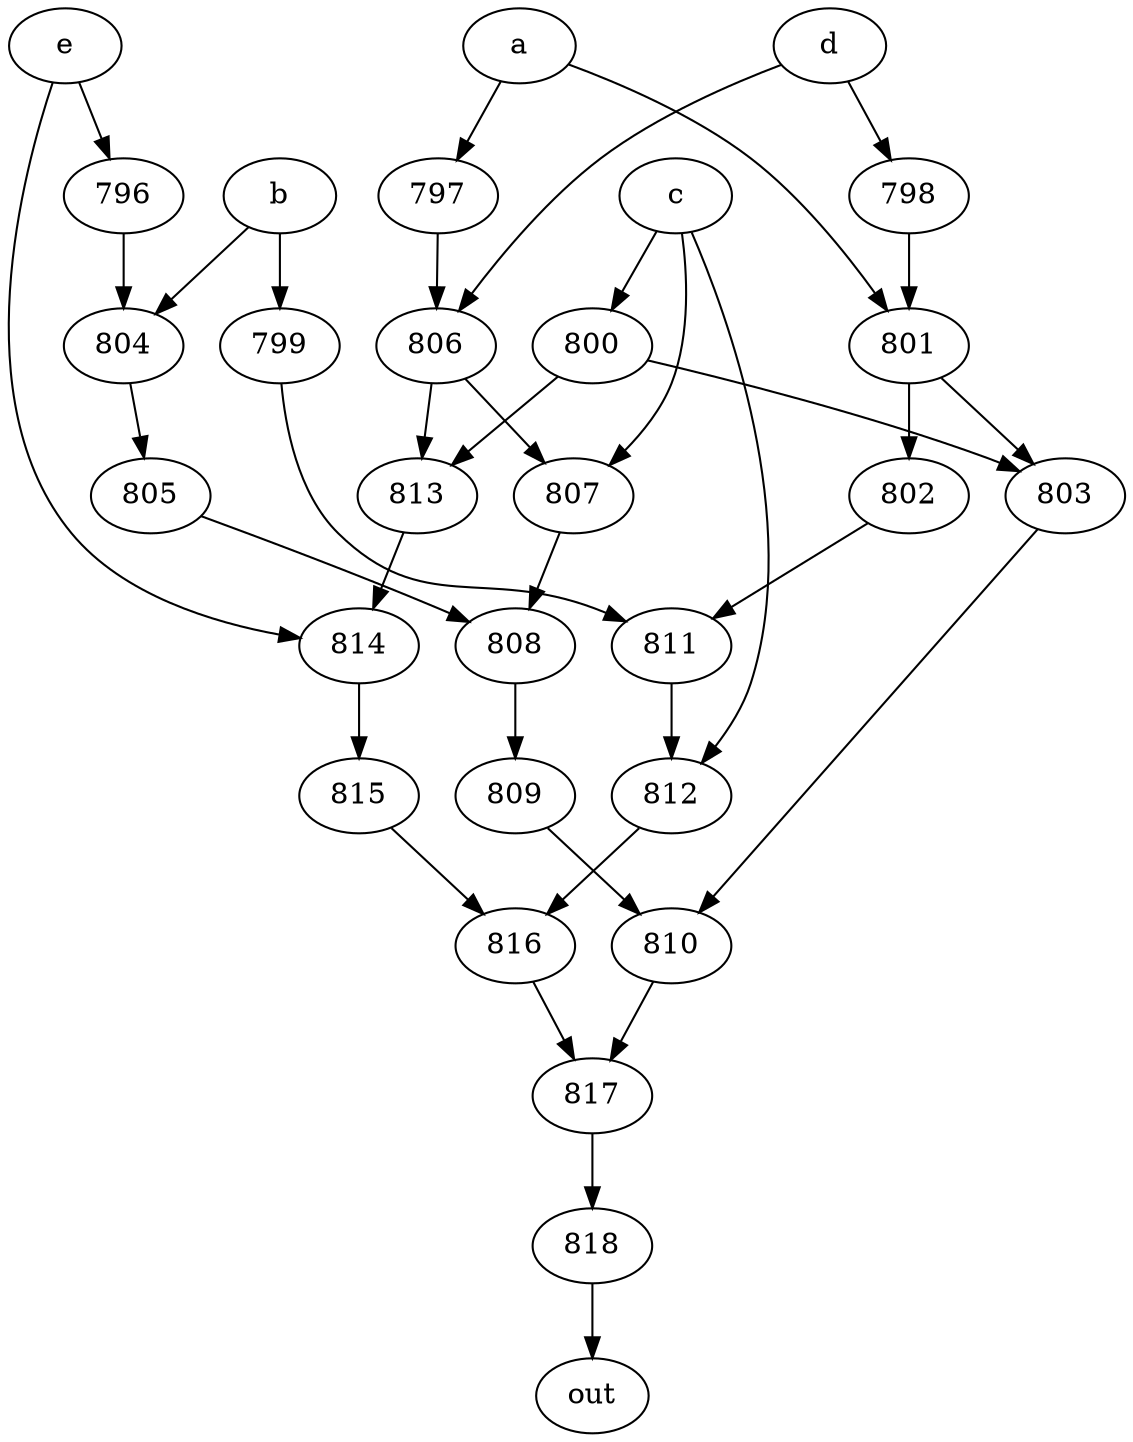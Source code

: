 strict digraph "" {
	818 -> out;
	a -> 797;
	a -> 801;
	797 -> 806;
	801 -> 802;
	801 -> 803;
	806 -> 807;
	806 -> 813;
	802 -> 811;
	803 -> 810;
	b -> 799;
	b -> 804;
	799 -> 811;
	804 -> 805;
	811 -> 812;
	805 -> 808;
	c -> 800;
	c -> 807;
	c -> 812;
	800 -> 803;
	800 -> 813;
	807 -> 808;
	812 -> 816;
	813 -> 814;
	808 -> 809;
	816 -> 817;
	d -> 806;
	d -> 798;
	798 -> 801;
	e -> 796;
	e -> 814;
	796 -> 804;
	814 -> 815;
	815 -> 816;
	810 -> 817;
	817 -> 818;
	809 -> 810;
}
